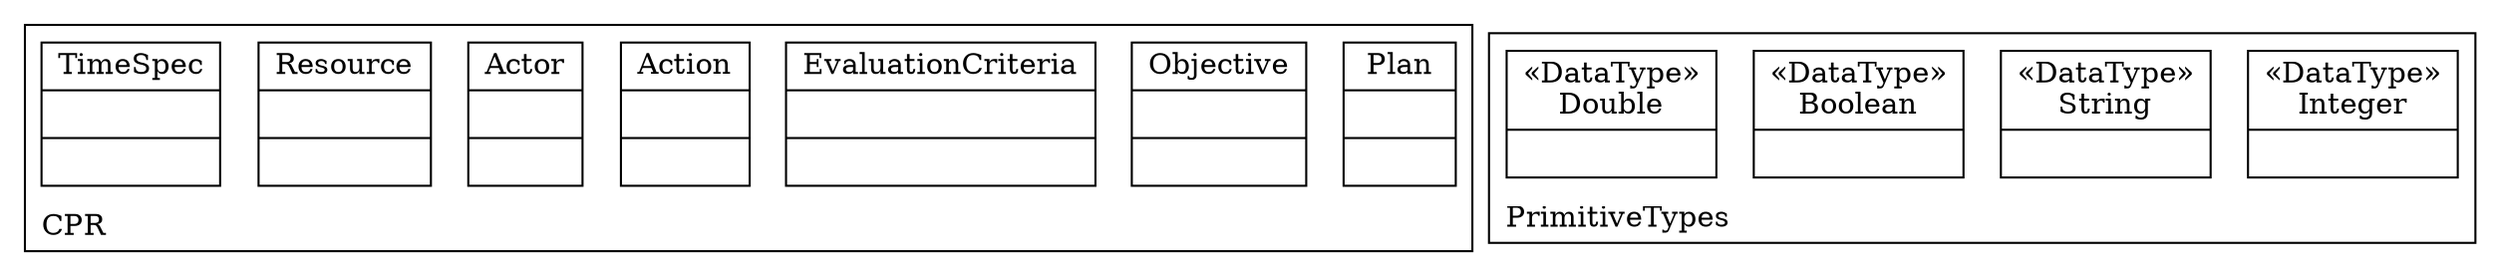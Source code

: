 digraph "KM3 Model in DOT" {
graph[rankdir=BT,labeljust=l,labelloc=t,nodeSep=0.75,compound=true];
 subgraph "cluster_CPR"{
labelloc=t
color=black
label=CPR
 node[shape=record];
Plan[label="{Plan| | }"]
;
 node[shape=record];
Objective[label="{Objective| | }"]
;
 node[shape=record];
EvaluationCriteria[label="{EvaluationCriteria| | }"]
;
 node[shape=record];
Action[label="{Action| | }"]
;
 node[shape=record];
Actor[label="{Actor| | }"]
;
 node[shape=record];
Resource[label="{Resource| | }"]
;
 node[shape=record];
TimeSpec[label="{TimeSpec| | }"]
;

} subgraph "cluster_PrimitiveTypes"{
labelloc=t
color=black
label=PrimitiveTypes
 node[shape=record];
Integer[label="{&#171;DataType&#187;\nInteger|}"]
;
 node[shape=record];
String[label="{&#171;DataType&#187;\nString|}"]
;
 node[shape=record];
Boolean[label="{&#171;DataType&#187;\nBoolean|}"]
;
 node[shape=record];
Double[label="{&#171;DataType&#187;\nDouble|}"]
;

}
}